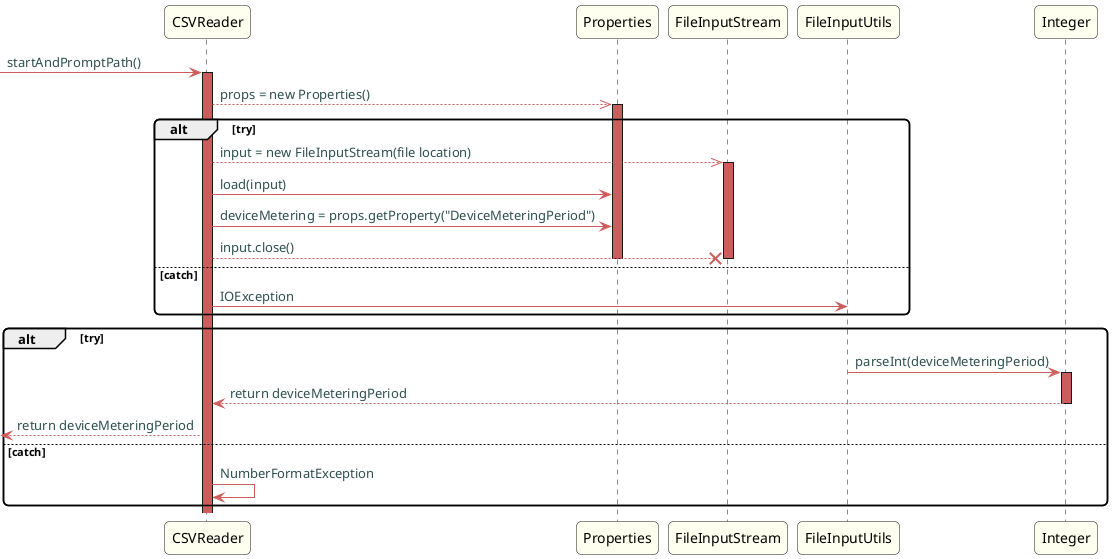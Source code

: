 @startuml

skinparam titleBorderRoundCorner 10
skinparam titleBorderThickness 3
skinparam titleBorderColor indianred
skinparam titleBackgroundColor ivory
skinparam FontName quicksand

skinparam actor {
 	BorderColor indianred
 	}

 skinparam sequence {
 	LifeLineBackgroundColor indianred
 	ParticipantBackgroundColor ivory
 }

 skinparam roundcorner 10

 skinparam component {
   arrowThickness 1
   ArrowFontName Verdana
   ArrowColor indianred
   ArrowFontColor darkslategrey
 }



-> CSVReader: startAndPromptPath()
activate CSVReader
CSVReader -->> Properties: props = new Properties()
activate Properties

alt try

CSVReader -->> FileInputStream: input = new FileInputStream(file location)
activate FileInputStream
CSVReader -> Properties: load(input)
CSVReader -> Properties: deviceMetering = props.getProperty("DeviceMeteringPeriod")
CSVReader --x FileInputStream: input.close()
deactivate FileInputStream
deactivate Properties

else catch
CSVReader -> FileInputUtils: IOException

end

alt try
FileInputUtils -> Integer: parseInt(deviceMeteringPeriod)
activate Integer
Integer --> CSVReader: return deviceMeteringPeriod
deactivate Integer
<-- CSVReader: return deviceMeteringPeriod


else catch
CSVReader -> CSVReader: NumberFormatException

end


@enduml